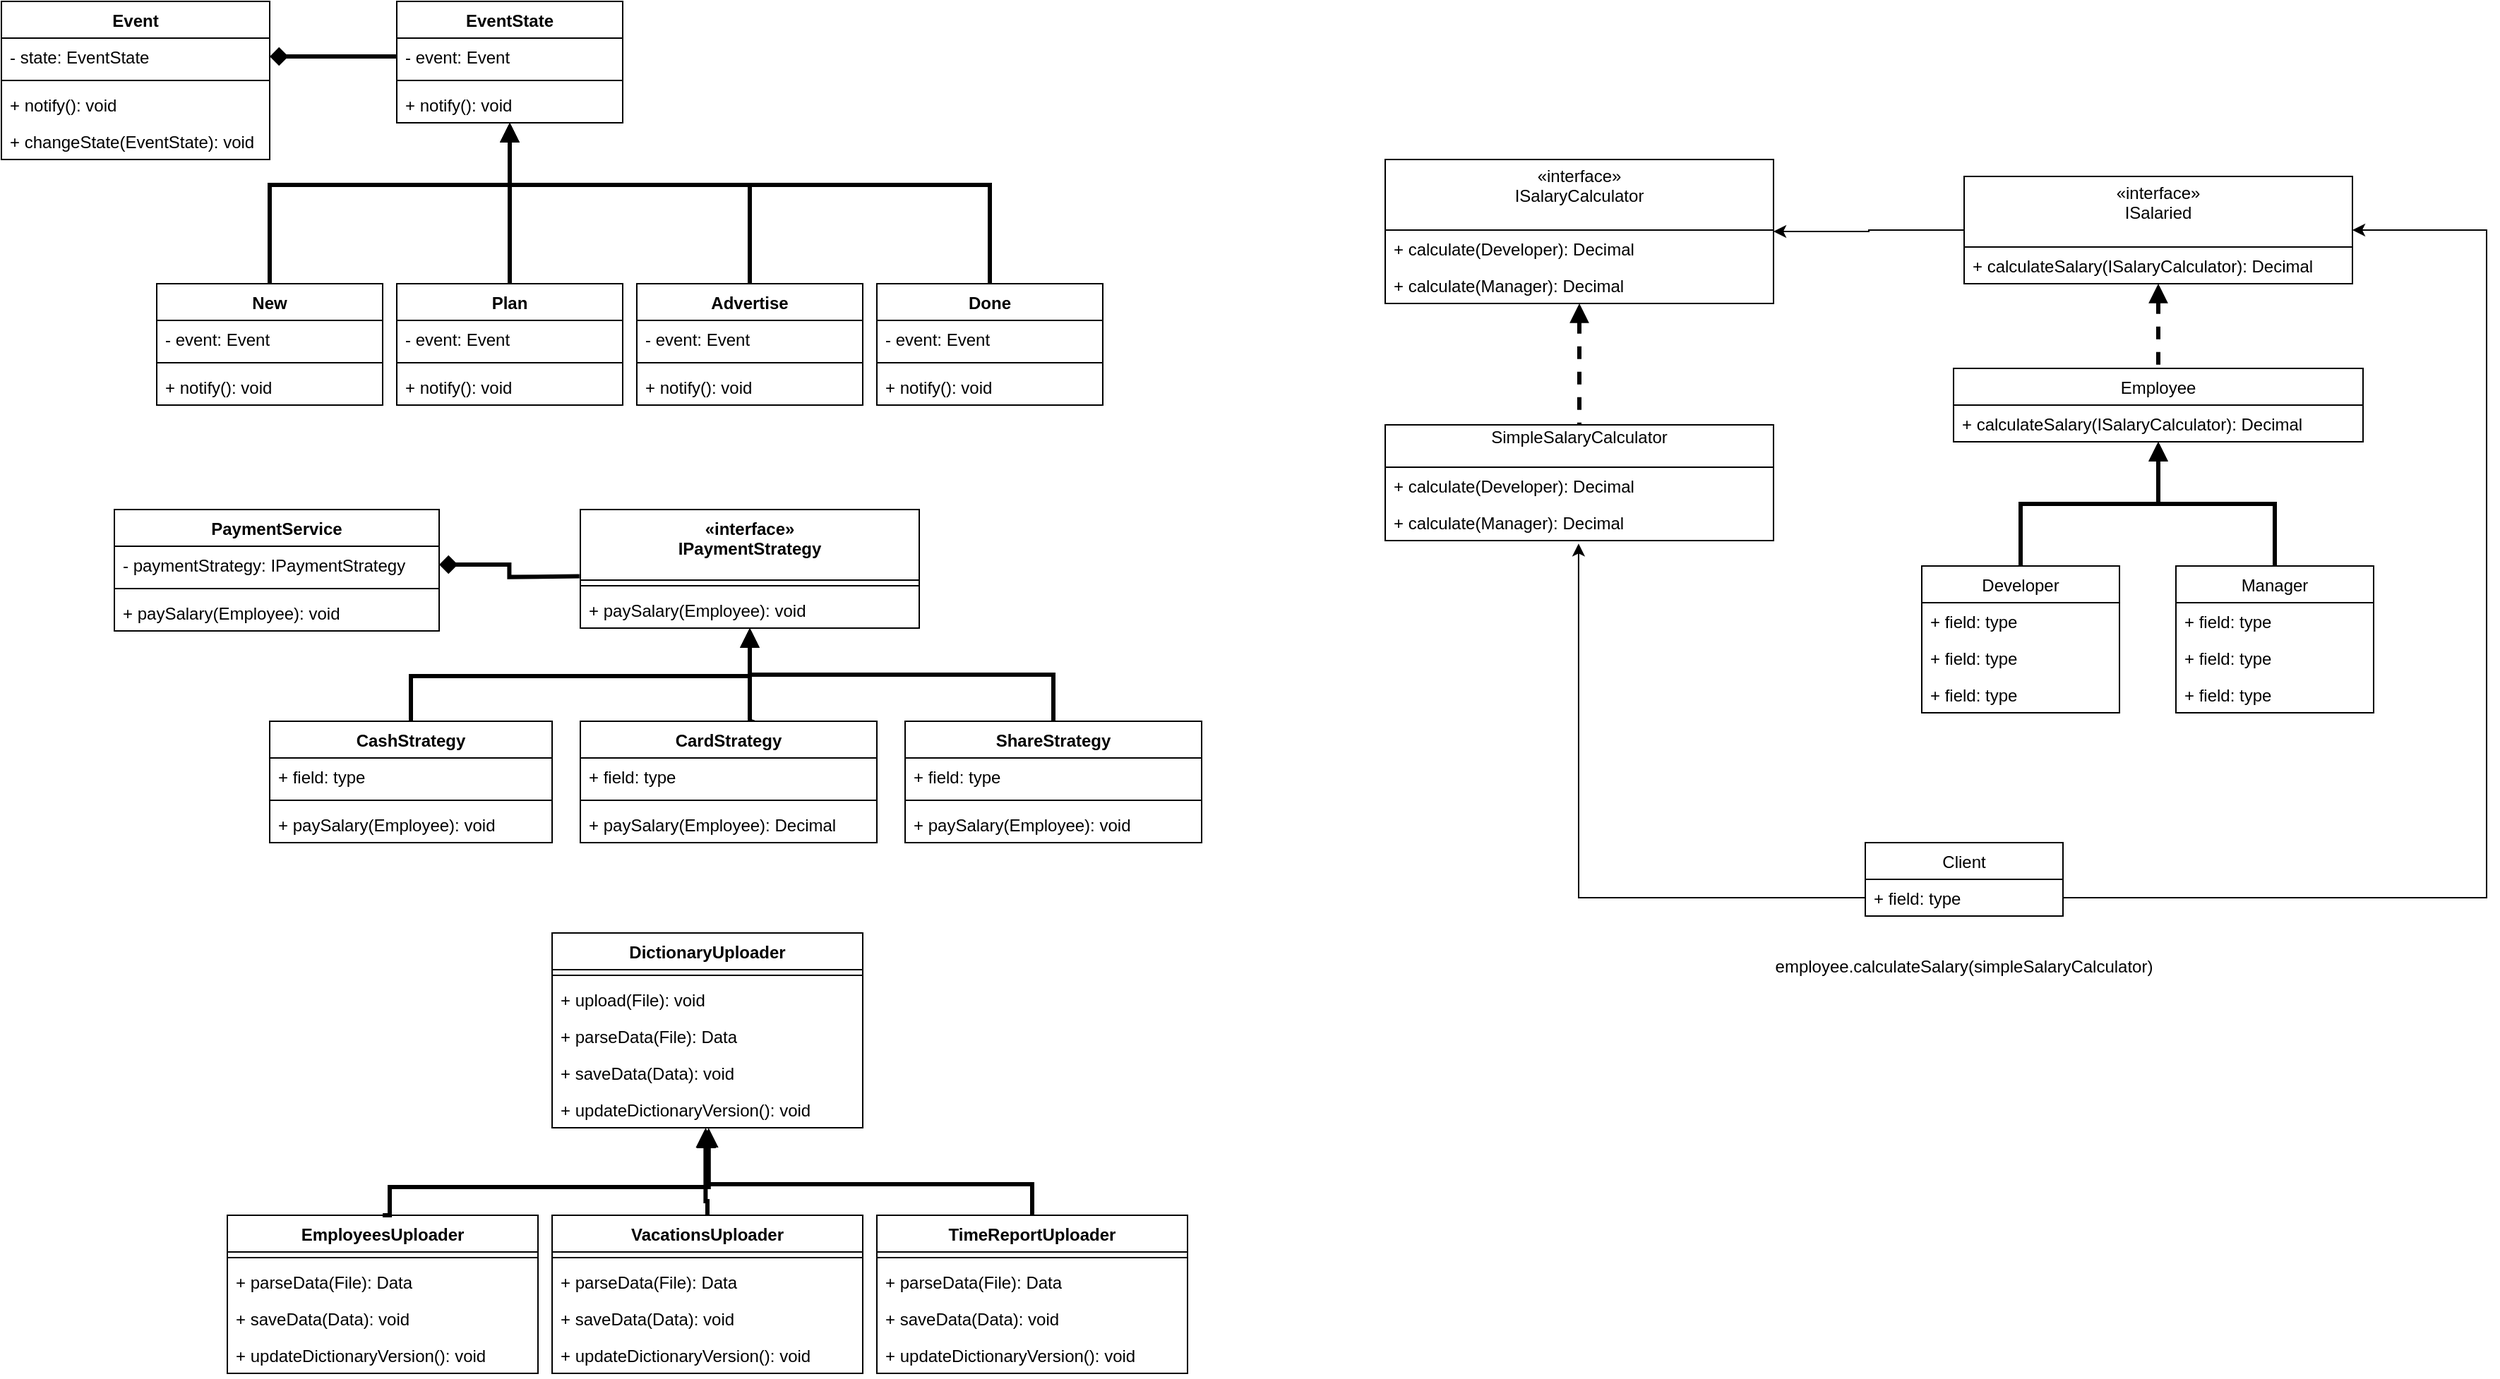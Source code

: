 <mxfile version="13.10.7" type="github">
  <diagram id="m0dFYzdlOzi29XSTR2Wx" name="Page-1">
    <mxGraphModel dx="813" dy="459" grid="1" gridSize="10" guides="1" tooltips="1" connect="1" arrows="1" fold="1" page="1" pageScale="1" pageWidth="850" pageHeight="1100" math="0" shadow="0">
      <root>
        <mxCell id="0" />
        <mxCell id="1" parent="0" />
        <object label="Event" qwd="wdq" id="KbDF5_rdDPeXLPKU2OWF-1">
          <mxCell style="swimlane;fontStyle=1;align=center;verticalAlign=top;childLayout=stackLayout;horizontal=1;startSize=26;horizontalStack=0;resizeParent=1;resizeParentMax=0;resizeLast=0;collapsible=1;marginBottom=0;" vertex="1" parent="1">
            <mxGeometry x="40" y="30" width="190" height="112" as="geometry" />
          </mxCell>
        </object>
        <mxCell id="KbDF5_rdDPeXLPKU2OWF-2" value="- state: EventState" style="text;strokeColor=none;fillColor=none;align=left;verticalAlign=top;spacingLeft=4;spacingRight=4;overflow=hidden;rotatable=0;points=[[0,0.5],[1,0.5]];portConstraint=eastwest;" vertex="1" parent="KbDF5_rdDPeXLPKU2OWF-1">
          <mxGeometry y="26" width="190" height="26" as="geometry" />
        </mxCell>
        <mxCell id="KbDF5_rdDPeXLPKU2OWF-3" value="" style="line;strokeWidth=1;fillColor=none;align=left;verticalAlign=middle;spacingTop=-1;spacingLeft=3;spacingRight=3;rotatable=0;labelPosition=right;points=[];portConstraint=eastwest;" vertex="1" parent="KbDF5_rdDPeXLPKU2OWF-1">
          <mxGeometry y="52" width="190" height="8" as="geometry" />
        </mxCell>
        <mxCell id="KbDF5_rdDPeXLPKU2OWF-4" value="+ notify(): void" style="text;strokeColor=none;fillColor=none;align=left;verticalAlign=top;spacingLeft=4;spacingRight=4;overflow=hidden;rotatable=0;points=[[0,0.5],[1,0.5]];portConstraint=eastwest;" vertex="1" parent="KbDF5_rdDPeXLPKU2OWF-1">
          <mxGeometry y="60" width="190" height="26" as="geometry" />
        </mxCell>
        <mxCell id="KbDF5_rdDPeXLPKU2OWF-14" value="+ changeState(EventState): void" style="text;strokeColor=none;fillColor=none;align=left;verticalAlign=top;spacingLeft=4;spacingRight=4;overflow=hidden;rotatable=0;points=[[0,0.5],[1,0.5]];portConstraint=eastwest;" vertex="1" parent="KbDF5_rdDPeXLPKU2OWF-1">
          <mxGeometry y="86" width="190" height="26" as="geometry" />
        </mxCell>
        <mxCell id="KbDF5_rdDPeXLPKU2OWF-28" style="edgeStyle=orthogonalEdgeStyle;rounded=0;orthogonalLoop=1;jettySize=auto;html=1;entryX=0.5;entryY=0;entryDx=0;entryDy=0;startArrow=block;startFill=1;endArrow=none;endFill=0;strokeWidth=3;" edge="1" parent="1" source="KbDF5_rdDPeXLPKU2OWF-5" target="KbDF5_rdDPeXLPKU2OWF-16">
          <mxGeometry relative="1" as="geometry">
            <Array as="points">
              <mxPoint x="400" y="160" />
              <mxPoint x="230" y="160" />
            </Array>
          </mxGeometry>
        </mxCell>
        <mxCell id="KbDF5_rdDPeXLPKU2OWF-29" style="edgeStyle=orthogonalEdgeStyle;rounded=0;orthogonalLoop=1;jettySize=auto;html=1;entryX=0.5;entryY=0;entryDx=0;entryDy=0;startArrow=block;startFill=1;endArrow=none;endFill=0;strokeWidth=3;" edge="1" parent="1" source="KbDF5_rdDPeXLPKU2OWF-5" target="KbDF5_rdDPeXLPKU2OWF-20">
          <mxGeometry relative="1" as="geometry">
            <Array as="points">
              <mxPoint x="400" y="180" />
              <mxPoint x="400" y="180" />
            </Array>
          </mxGeometry>
        </mxCell>
        <mxCell id="KbDF5_rdDPeXLPKU2OWF-30" style="edgeStyle=orthogonalEdgeStyle;rounded=0;orthogonalLoop=1;jettySize=auto;html=1;entryX=0.5;entryY=0;entryDx=0;entryDy=0;startArrow=block;startFill=1;endArrow=none;endFill=0;strokeWidth=3;" edge="1" parent="1" source="KbDF5_rdDPeXLPKU2OWF-5" target="KbDF5_rdDPeXLPKU2OWF-24">
          <mxGeometry relative="1" as="geometry">
            <Array as="points">
              <mxPoint x="400" y="160" />
              <mxPoint x="570" y="160" />
            </Array>
          </mxGeometry>
        </mxCell>
        <mxCell id="KbDF5_rdDPeXLPKU2OWF-35" style="edgeStyle=orthogonalEdgeStyle;rounded=0;orthogonalLoop=1;jettySize=auto;html=1;entryX=0.5;entryY=0;entryDx=0;entryDy=0;startArrow=block;startFill=1;endArrow=none;endFill=0;strokeWidth=3;" edge="1" parent="1" source="KbDF5_rdDPeXLPKU2OWF-5" target="KbDF5_rdDPeXLPKU2OWF-31">
          <mxGeometry relative="1" as="geometry">
            <Array as="points">
              <mxPoint x="400" y="160" />
              <mxPoint x="740" y="160" />
            </Array>
          </mxGeometry>
        </mxCell>
        <mxCell id="KbDF5_rdDPeXLPKU2OWF-5" value="EventState" style="swimlane;fontStyle=1;align=center;verticalAlign=top;childLayout=stackLayout;horizontal=1;startSize=26;horizontalStack=0;resizeParent=1;resizeParentMax=0;resizeLast=0;collapsible=1;marginBottom=0;" vertex="1" parent="1">
          <mxGeometry x="320" y="30" width="160" height="86" as="geometry" />
        </mxCell>
        <mxCell id="KbDF5_rdDPeXLPKU2OWF-6" value="- event: Event" style="text;strokeColor=none;fillColor=none;align=left;verticalAlign=top;spacingLeft=4;spacingRight=4;overflow=hidden;rotatable=0;points=[[0,0.5],[1,0.5]];portConstraint=eastwest;" vertex="1" parent="KbDF5_rdDPeXLPKU2OWF-5">
          <mxGeometry y="26" width="160" height="26" as="geometry" />
        </mxCell>
        <mxCell id="KbDF5_rdDPeXLPKU2OWF-7" value="" style="line;strokeWidth=1;fillColor=none;align=left;verticalAlign=middle;spacingTop=-1;spacingLeft=3;spacingRight=3;rotatable=0;labelPosition=right;points=[];portConstraint=eastwest;" vertex="1" parent="KbDF5_rdDPeXLPKU2OWF-5">
          <mxGeometry y="52" width="160" height="8" as="geometry" />
        </mxCell>
        <mxCell id="KbDF5_rdDPeXLPKU2OWF-8" value="+ notify(): void" style="text;strokeColor=none;fillColor=none;align=left;verticalAlign=top;spacingLeft=4;spacingRight=4;overflow=hidden;rotatable=0;points=[[0,0.5],[1,0.5]];portConstraint=eastwest;" vertex="1" parent="KbDF5_rdDPeXLPKU2OWF-5">
          <mxGeometry y="60" width="160" height="26" as="geometry" />
        </mxCell>
        <mxCell id="KbDF5_rdDPeXLPKU2OWF-15" style="edgeStyle=orthogonalEdgeStyle;rounded=0;orthogonalLoop=1;jettySize=auto;html=1;startArrow=diamond;startFill=1;endArrow=none;endFill=0;strokeWidth=3;" edge="1" parent="1" source="KbDF5_rdDPeXLPKU2OWF-2" target="KbDF5_rdDPeXLPKU2OWF-6">
          <mxGeometry relative="1" as="geometry" />
        </mxCell>
        <mxCell id="KbDF5_rdDPeXLPKU2OWF-16" value="New" style="swimlane;fontStyle=1;align=center;verticalAlign=top;childLayout=stackLayout;horizontal=1;startSize=26;horizontalStack=0;resizeParent=1;resizeParentMax=0;resizeLast=0;collapsible=1;marginBottom=0;" vertex="1" parent="1">
          <mxGeometry x="150" y="230" width="160" height="86" as="geometry" />
        </mxCell>
        <mxCell id="KbDF5_rdDPeXLPKU2OWF-17" value="- event: Event" style="text;strokeColor=none;fillColor=none;align=left;verticalAlign=top;spacingLeft=4;spacingRight=4;overflow=hidden;rotatable=0;points=[[0,0.5],[1,0.5]];portConstraint=eastwest;" vertex="1" parent="KbDF5_rdDPeXLPKU2OWF-16">
          <mxGeometry y="26" width="160" height="26" as="geometry" />
        </mxCell>
        <mxCell id="KbDF5_rdDPeXLPKU2OWF-18" value="" style="line;strokeWidth=1;fillColor=none;align=left;verticalAlign=middle;spacingTop=-1;spacingLeft=3;spacingRight=3;rotatable=0;labelPosition=right;points=[];portConstraint=eastwest;" vertex="1" parent="KbDF5_rdDPeXLPKU2OWF-16">
          <mxGeometry y="52" width="160" height="8" as="geometry" />
        </mxCell>
        <mxCell id="KbDF5_rdDPeXLPKU2OWF-19" value="+ notify(): void" style="text;strokeColor=none;fillColor=none;align=left;verticalAlign=top;spacingLeft=4;spacingRight=4;overflow=hidden;rotatable=0;points=[[0,0.5],[1,0.5]];portConstraint=eastwest;" vertex="1" parent="KbDF5_rdDPeXLPKU2OWF-16">
          <mxGeometry y="60" width="160" height="26" as="geometry" />
        </mxCell>
        <mxCell id="KbDF5_rdDPeXLPKU2OWF-20" value="Plan" style="swimlane;fontStyle=1;align=center;verticalAlign=top;childLayout=stackLayout;horizontal=1;startSize=26;horizontalStack=0;resizeParent=1;resizeParentMax=0;resizeLast=0;collapsible=1;marginBottom=0;" vertex="1" parent="1">
          <mxGeometry x="320" y="230" width="160" height="86" as="geometry" />
        </mxCell>
        <mxCell id="KbDF5_rdDPeXLPKU2OWF-21" value="- event: Event" style="text;strokeColor=none;fillColor=none;align=left;verticalAlign=top;spacingLeft=4;spacingRight=4;overflow=hidden;rotatable=0;points=[[0,0.5],[1,0.5]];portConstraint=eastwest;" vertex="1" parent="KbDF5_rdDPeXLPKU2OWF-20">
          <mxGeometry y="26" width="160" height="26" as="geometry" />
        </mxCell>
        <mxCell id="KbDF5_rdDPeXLPKU2OWF-22" value="" style="line;strokeWidth=1;fillColor=none;align=left;verticalAlign=middle;spacingTop=-1;spacingLeft=3;spacingRight=3;rotatable=0;labelPosition=right;points=[];portConstraint=eastwest;" vertex="1" parent="KbDF5_rdDPeXLPKU2OWF-20">
          <mxGeometry y="52" width="160" height="8" as="geometry" />
        </mxCell>
        <mxCell id="KbDF5_rdDPeXLPKU2OWF-23" value="+ notify(): void" style="text;strokeColor=none;fillColor=none;align=left;verticalAlign=top;spacingLeft=4;spacingRight=4;overflow=hidden;rotatable=0;points=[[0,0.5],[1,0.5]];portConstraint=eastwest;" vertex="1" parent="KbDF5_rdDPeXLPKU2OWF-20">
          <mxGeometry y="60" width="160" height="26" as="geometry" />
        </mxCell>
        <mxCell id="KbDF5_rdDPeXLPKU2OWF-24" value="Advertise" style="swimlane;fontStyle=1;align=center;verticalAlign=top;childLayout=stackLayout;horizontal=1;startSize=26;horizontalStack=0;resizeParent=1;resizeParentMax=0;resizeLast=0;collapsible=1;marginBottom=0;" vertex="1" parent="1">
          <mxGeometry x="490" y="230" width="160" height="86" as="geometry" />
        </mxCell>
        <mxCell id="KbDF5_rdDPeXLPKU2OWF-25" value="- event: Event" style="text;strokeColor=none;fillColor=none;align=left;verticalAlign=top;spacingLeft=4;spacingRight=4;overflow=hidden;rotatable=0;points=[[0,0.5],[1,0.5]];portConstraint=eastwest;" vertex="1" parent="KbDF5_rdDPeXLPKU2OWF-24">
          <mxGeometry y="26" width="160" height="26" as="geometry" />
        </mxCell>
        <mxCell id="KbDF5_rdDPeXLPKU2OWF-26" value="" style="line;strokeWidth=1;fillColor=none;align=left;verticalAlign=middle;spacingTop=-1;spacingLeft=3;spacingRight=3;rotatable=0;labelPosition=right;points=[];portConstraint=eastwest;" vertex="1" parent="KbDF5_rdDPeXLPKU2OWF-24">
          <mxGeometry y="52" width="160" height="8" as="geometry" />
        </mxCell>
        <mxCell id="KbDF5_rdDPeXLPKU2OWF-27" value="+ notify(): void" style="text;strokeColor=none;fillColor=none;align=left;verticalAlign=top;spacingLeft=4;spacingRight=4;overflow=hidden;rotatable=0;points=[[0,0.5],[1,0.5]];portConstraint=eastwest;" vertex="1" parent="KbDF5_rdDPeXLPKU2OWF-24">
          <mxGeometry y="60" width="160" height="26" as="geometry" />
        </mxCell>
        <mxCell id="KbDF5_rdDPeXLPKU2OWF-31" value="Done" style="swimlane;fontStyle=1;align=center;verticalAlign=top;childLayout=stackLayout;horizontal=1;startSize=26;horizontalStack=0;resizeParent=1;resizeParentMax=0;resizeLast=0;collapsible=1;marginBottom=0;" vertex="1" parent="1">
          <mxGeometry x="660" y="230" width="160" height="86" as="geometry" />
        </mxCell>
        <mxCell id="KbDF5_rdDPeXLPKU2OWF-32" value="- event: Event" style="text;strokeColor=none;fillColor=none;align=left;verticalAlign=top;spacingLeft=4;spacingRight=4;overflow=hidden;rotatable=0;points=[[0,0.5],[1,0.5]];portConstraint=eastwest;" vertex="1" parent="KbDF5_rdDPeXLPKU2OWF-31">
          <mxGeometry y="26" width="160" height="26" as="geometry" />
        </mxCell>
        <mxCell id="KbDF5_rdDPeXLPKU2OWF-33" value="" style="line;strokeWidth=1;fillColor=none;align=left;verticalAlign=middle;spacingTop=-1;spacingLeft=3;spacingRight=3;rotatable=0;labelPosition=right;points=[];portConstraint=eastwest;" vertex="1" parent="KbDF5_rdDPeXLPKU2OWF-31">
          <mxGeometry y="52" width="160" height="8" as="geometry" />
        </mxCell>
        <mxCell id="KbDF5_rdDPeXLPKU2OWF-34" value="+ notify(): void" style="text;strokeColor=none;fillColor=none;align=left;verticalAlign=top;spacingLeft=4;spacingRight=4;overflow=hidden;rotatable=0;points=[[0,0.5],[1,0.5]];portConstraint=eastwest;" vertex="1" parent="KbDF5_rdDPeXLPKU2OWF-31">
          <mxGeometry y="60" width="160" height="26" as="geometry" />
        </mxCell>
        <mxCell id="KbDF5_rdDPeXLPKU2OWF-40" value="PaymentService" style="swimlane;fontStyle=1;align=center;verticalAlign=top;childLayout=stackLayout;horizontal=1;startSize=26;horizontalStack=0;resizeParent=1;resizeParentMax=0;resizeLast=0;collapsible=1;marginBottom=0;" vertex="1" parent="1">
          <mxGeometry x="120" y="390" width="230" height="86" as="geometry" />
        </mxCell>
        <mxCell id="KbDF5_rdDPeXLPKU2OWF-41" value="- paymentStrategy: IPaymentStrategy" style="text;strokeColor=none;fillColor=none;align=left;verticalAlign=top;spacingLeft=4;spacingRight=4;overflow=hidden;rotatable=0;points=[[0,0.5],[1,0.5]];portConstraint=eastwest;" vertex="1" parent="KbDF5_rdDPeXLPKU2OWF-40">
          <mxGeometry y="26" width="230" height="26" as="geometry" />
        </mxCell>
        <mxCell id="KbDF5_rdDPeXLPKU2OWF-42" value="" style="line;strokeWidth=1;fillColor=none;align=left;verticalAlign=middle;spacingTop=-1;spacingLeft=3;spacingRight=3;rotatable=0;labelPosition=right;points=[];portConstraint=eastwest;" vertex="1" parent="KbDF5_rdDPeXLPKU2OWF-40">
          <mxGeometry y="52" width="230" height="8" as="geometry" />
        </mxCell>
        <mxCell id="KbDF5_rdDPeXLPKU2OWF-43" value="+ paySalary(Employee): void" style="text;strokeColor=none;fillColor=none;align=left;verticalAlign=top;spacingLeft=4;spacingRight=4;overflow=hidden;rotatable=0;points=[[0,0.5],[1,0.5]];portConstraint=eastwest;" vertex="1" parent="KbDF5_rdDPeXLPKU2OWF-40">
          <mxGeometry y="60" width="230" height="26" as="geometry" />
        </mxCell>
        <mxCell id="KbDF5_rdDPeXLPKU2OWF-47" style="edgeStyle=orthogonalEdgeStyle;rounded=0;orthogonalLoop=1;jettySize=auto;html=1;entryX=-0.004;entryY=0.357;entryDx=0;entryDy=0;startArrow=diamond;startFill=1;endArrow=none;endFill=0;strokeWidth=3;entryPerimeter=0;" edge="1" parent="1" source="KbDF5_rdDPeXLPKU2OWF-41">
          <mxGeometry relative="1" as="geometry">
            <mxPoint x="449.36" y="437.282" as="targetPoint" />
          </mxGeometry>
        </mxCell>
        <mxCell id="KbDF5_rdDPeXLPKU2OWF-65" style="edgeStyle=orthogonalEdgeStyle;rounded=0;orthogonalLoop=1;jettySize=auto;html=1;entryX=0.5;entryY=0;entryDx=0;entryDy=0;startArrow=block;startFill=1;endArrow=none;endFill=0;strokeWidth=3;" edge="1" parent="1" source="KbDF5_rdDPeXLPKU2OWF-52" target="KbDF5_rdDPeXLPKU2OWF-57">
          <mxGeometry relative="1" as="geometry">
            <Array as="points">
              <mxPoint x="570" y="508" />
              <mxPoint x="330" y="508" />
            </Array>
          </mxGeometry>
        </mxCell>
        <mxCell id="KbDF5_rdDPeXLPKU2OWF-66" style="edgeStyle=orthogonalEdgeStyle;rounded=0;orthogonalLoop=1;jettySize=auto;html=1;entryX=0.58;entryY=-0.012;entryDx=0;entryDy=0;startArrow=block;startFill=1;endArrow=none;endFill=0;strokeWidth=3;entryPerimeter=0;" edge="1" parent="1" source="KbDF5_rdDPeXLPKU2OWF-52" target="KbDF5_rdDPeXLPKU2OWF-61">
          <mxGeometry relative="1" as="geometry">
            <Array as="points">
              <mxPoint x="570" y="540" />
              <mxPoint x="572" y="540" />
            </Array>
          </mxGeometry>
        </mxCell>
        <mxCell id="KbDF5_rdDPeXLPKU2OWF-71" style="edgeStyle=orthogonalEdgeStyle;rounded=0;orthogonalLoop=1;jettySize=auto;html=1;startArrow=block;startFill=1;endArrow=none;endFill=0;strokeWidth=3;" edge="1" parent="1" source="KbDF5_rdDPeXLPKU2OWF-52" target="KbDF5_rdDPeXLPKU2OWF-67">
          <mxGeometry relative="1" as="geometry" />
        </mxCell>
        <mxCell id="KbDF5_rdDPeXLPKU2OWF-52" value="«interface»&#xa;IPaymentStrategy" style="swimlane;fontStyle=1;align=center;verticalAlign=top;childLayout=stackLayout;horizontal=1;startSize=50;horizontalStack=0;resizeParent=1;resizeParentMax=0;resizeLast=0;collapsible=1;marginBottom=0;" vertex="1" parent="1">
          <mxGeometry x="450" y="390" width="240" height="84" as="geometry" />
        </mxCell>
        <mxCell id="KbDF5_rdDPeXLPKU2OWF-54" value="" style="line;strokeWidth=1;fillColor=none;align=left;verticalAlign=middle;spacingTop=-1;spacingLeft=3;spacingRight=3;rotatable=0;labelPosition=right;points=[];portConstraint=eastwest;" vertex="1" parent="KbDF5_rdDPeXLPKU2OWF-52">
          <mxGeometry y="50" width="240" height="8" as="geometry" />
        </mxCell>
        <mxCell id="KbDF5_rdDPeXLPKU2OWF-55" value="+ paySalary(Employee): void" style="text;strokeColor=none;fillColor=none;align=left;verticalAlign=top;spacingLeft=4;spacingRight=4;overflow=hidden;rotatable=0;points=[[0,0.5],[1,0.5]];portConstraint=eastwest;" vertex="1" parent="KbDF5_rdDPeXLPKU2OWF-52">
          <mxGeometry y="58" width="240" height="26" as="geometry" />
        </mxCell>
        <mxCell id="KbDF5_rdDPeXLPKU2OWF-57" value="CashStrategy" style="swimlane;fontStyle=1;align=center;verticalAlign=top;childLayout=stackLayout;horizontal=1;startSize=26;horizontalStack=0;resizeParent=1;resizeParentMax=0;resizeLast=0;collapsible=1;marginBottom=0;" vertex="1" parent="1">
          <mxGeometry x="230" y="540" width="200" height="86" as="geometry" />
        </mxCell>
        <mxCell id="KbDF5_rdDPeXLPKU2OWF-58" value="+ field: type" style="text;strokeColor=none;fillColor=none;align=left;verticalAlign=top;spacingLeft=4;spacingRight=4;overflow=hidden;rotatable=0;points=[[0,0.5],[1,0.5]];portConstraint=eastwest;" vertex="1" parent="KbDF5_rdDPeXLPKU2OWF-57">
          <mxGeometry y="26" width="200" height="26" as="geometry" />
        </mxCell>
        <mxCell id="KbDF5_rdDPeXLPKU2OWF-59" value="" style="line;strokeWidth=1;fillColor=none;align=left;verticalAlign=middle;spacingTop=-1;spacingLeft=3;spacingRight=3;rotatable=0;labelPosition=right;points=[];portConstraint=eastwest;" vertex="1" parent="KbDF5_rdDPeXLPKU2OWF-57">
          <mxGeometry y="52" width="200" height="8" as="geometry" />
        </mxCell>
        <mxCell id="KbDF5_rdDPeXLPKU2OWF-60" value="+ paySalary(Employee): void" style="text;strokeColor=none;fillColor=none;align=left;verticalAlign=top;spacingLeft=4;spacingRight=4;overflow=hidden;rotatable=0;points=[[0,0.5],[1,0.5]];portConstraint=eastwest;" vertex="1" parent="KbDF5_rdDPeXLPKU2OWF-57">
          <mxGeometry y="60" width="200" height="26" as="geometry" />
        </mxCell>
        <mxCell id="KbDF5_rdDPeXLPKU2OWF-61" value="CardStrategy" style="swimlane;fontStyle=1;align=center;verticalAlign=top;childLayout=stackLayout;horizontal=1;startSize=26;horizontalStack=0;resizeParent=1;resizeParentMax=0;resizeLast=0;collapsible=1;marginBottom=0;" vertex="1" parent="1">
          <mxGeometry x="450" y="540" width="210" height="86" as="geometry" />
        </mxCell>
        <mxCell id="KbDF5_rdDPeXLPKU2OWF-62" value="+ field: type" style="text;strokeColor=none;fillColor=none;align=left;verticalAlign=top;spacingLeft=4;spacingRight=4;overflow=hidden;rotatable=0;points=[[0,0.5],[1,0.5]];portConstraint=eastwest;" vertex="1" parent="KbDF5_rdDPeXLPKU2OWF-61">
          <mxGeometry y="26" width="210" height="26" as="geometry" />
        </mxCell>
        <mxCell id="KbDF5_rdDPeXLPKU2OWF-63" value="" style="line;strokeWidth=1;fillColor=none;align=left;verticalAlign=middle;spacingTop=-1;spacingLeft=3;spacingRight=3;rotatable=0;labelPosition=right;points=[];portConstraint=eastwest;" vertex="1" parent="KbDF5_rdDPeXLPKU2OWF-61">
          <mxGeometry y="52" width="210" height="8" as="geometry" />
        </mxCell>
        <mxCell id="KbDF5_rdDPeXLPKU2OWF-64" value="+ paySalary(Employee): Decimal" style="text;strokeColor=none;fillColor=none;align=left;verticalAlign=top;spacingLeft=4;spacingRight=4;overflow=hidden;rotatable=0;points=[[0,0.5],[1,0.5]];portConstraint=eastwest;" vertex="1" parent="KbDF5_rdDPeXLPKU2OWF-61">
          <mxGeometry y="60" width="210" height="26" as="geometry" />
        </mxCell>
        <mxCell id="KbDF5_rdDPeXLPKU2OWF-67" value="ShareStrategy" style="swimlane;fontStyle=1;align=center;verticalAlign=top;childLayout=stackLayout;horizontal=1;startSize=26;horizontalStack=0;resizeParent=1;resizeParentMax=0;resizeLast=0;collapsible=1;marginBottom=0;" vertex="1" parent="1">
          <mxGeometry x="680" y="540" width="210" height="86" as="geometry" />
        </mxCell>
        <mxCell id="KbDF5_rdDPeXLPKU2OWF-68" value="+ field: type" style="text;strokeColor=none;fillColor=none;align=left;verticalAlign=top;spacingLeft=4;spacingRight=4;overflow=hidden;rotatable=0;points=[[0,0.5],[1,0.5]];portConstraint=eastwest;" vertex="1" parent="KbDF5_rdDPeXLPKU2OWF-67">
          <mxGeometry y="26" width="210" height="26" as="geometry" />
        </mxCell>
        <mxCell id="KbDF5_rdDPeXLPKU2OWF-69" value="" style="line;strokeWidth=1;fillColor=none;align=left;verticalAlign=middle;spacingTop=-1;spacingLeft=3;spacingRight=3;rotatable=0;labelPosition=right;points=[];portConstraint=eastwest;" vertex="1" parent="KbDF5_rdDPeXLPKU2OWF-67">
          <mxGeometry y="52" width="210" height="8" as="geometry" />
        </mxCell>
        <mxCell id="KbDF5_rdDPeXLPKU2OWF-70" value="+ paySalary(Employee): void" style="text;strokeColor=none;fillColor=none;align=left;verticalAlign=top;spacingLeft=4;spacingRight=4;overflow=hidden;rotatable=0;points=[[0,0.5],[1,0.5]];portConstraint=eastwest;" vertex="1" parent="KbDF5_rdDPeXLPKU2OWF-67">
          <mxGeometry y="60" width="210" height="26" as="geometry" />
        </mxCell>
        <mxCell id="KbDF5_rdDPeXLPKU2OWF-72" value="DictionaryUploader" style="swimlane;fontStyle=1;align=center;verticalAlign=top;childLayout=stackLayout;horizontal=1;startSize=26;horizontalStack=0;resizeParent=1;resizeParentMax=0;resizeLast=0;collapsible=1;marginBottom=0;" vertex="1" parent="1">
          <mxGeometry x="430" y="690" width="220" height="138" as="geometry" />
        </mxCell>
        <mxCell id="KbDF5_rdDPeXLPKU2OWF-74" value="" style="line;strokeWidth=1;fillColor=none;align=left;verticalAlign=middle;spacingTop=-1;spacingLeft=3;spacingRight=3;rotatable=0;labelPosition=right;points=[];portConstraint=eastwest;" vertex="1" parent="KbDF5_rdDPeXLPKU2OWF-72">
          <mxGeometry y="26" width="220" height="8" as="geometry" />
        </mxCell>
        <mxCell id="KbDF5_rdDPeXLPKU2OWF-108" value="+ upload(File): void" style="text;strokeColor=none;fillColor=none;align=left;verticalAlign=top;spacingLeft=4;spacingRight=4;overflow=hidden;rotatable=0;points=[[0,0.5],[1,0.5]];portConstraint=eastwest;" vertex="1" parent="KbDF5_rdDPeXLPKU2OWF-72">
          <mxGeometry y="34" width="220" height="26" as="geometry" />
        </mxCell>
        <mxCell id="KbDF5_rdDPeXLPKU2OWF-75" value="+ parseData(File): Data" style="text;strokeColor=none;fillColor=none;align=left;verticalAlign=top;spacingLeft=4;spacingRight=4;overflow=hidden;rotatable=0;points=[[0,0.5],[1,0.5]];portConstraint=eastwest;" vertex="1" parent="KbDF5_rdDPeXLPKU2OWF-72">
          <mxGeometry y="60" width="220" height="26" as="geometry" />
        </mxCell>
        <mxCell id="KbDF5_rdDPeXLPKU2OWF-76" value="+ saveData(Data): void" style="text;strokeColor=none;fillColor=none;align=left;verticalAlign=top;spacingLeft=4;spacingRight=4;overflow=hidden;rotatable=0;points=[[0,0.5],[1,0.5]];portConstraint=eastwest;" vertex="1" parent="KbDF5_rdDPeXLPKU2OWF-72">
          <mxGeometry y="86" width="220" height="26" as="geometry" />
        </mxCell>
        <mxCell id="KbDF5_rdDPeXLPKU2OWF-77" value="+ updateDictionaryVersion(): void" style="text;strokeColor=none;fillColor=none;align=left;verticalAlign=top;spacingLeft=4;spacingRight=4;overflow=hidden;rotatable=0;points=[[0,0.5],[1,0.5]];portConstraint=eastwest;" vertex="1" parent="KbDF5_rdDPeXLPKU2OWF-72">
          <mxGeometry y="112" width="220" height="26" as="geometry" />
        </mxCell>
        <mxCell id="KbDF5_rdDPeXLPKU2OWF-89" value="EmployeesUploader" style="swimlane;fontStyle=1;align=center;verticalAlign=top;childLayout=stackLayout;horizontal=1;startSize=26;horizontalStack=0;resizeParent=1;resizeParentMax=0;resizeLast=0;collapsible=1;marginBottom=0;" vertex="1" parent="1">
          <mxGeometry x="200" y="890" width="220" height="112" as="geometry" />
        </mxCell>
        <mxCell id="KbDF5_rdDPeXLPKU2OWF-90" value="" style="line;strokeWidth=1;fillColor=none;align=left;verticalAlign=middle;spacingTop=-1;spacingLeft=3;spacingRight=3;rotatable=0;labelPosition=right;points=[];portConstraint=eastwest;" vertex="1" parent="KbDF5_rdDPeXLPKU2OWF-89">
          <mxGeometry y="26" width="220" height="8" as="geometry" />
        </mxCell>
        <mxCell id="KbDF5_rdDPeXLPKU2OWF-91" value="+ parseData(File): Data" style="text;strokeColor=none;fillColor=none;align=left;verticalAlign=top;spacingLeft=4;spacingRight=4;overflow=hidden;rotatable=0;points=[[0,0.5],[1,0.5]];portConstraint=eastwest;" vertex="1" parent="KbDF5_rdDPeXLPKU2OWF-89">
          <mxGeometry y="34" width="220" height="26" as="geometry" />
        </mxCell>
        <mxCell id="KbDF5_rdDPeXLPKU2OWF-92" value="+ saveData(Data): void" style="text;strokeColor=none;fillColor=none;align=left;verticalAlign=top;spacingLeft=4;spacingRight=4;overflow=hidden;rotatable=0;points=[[0,0.5],[1,0.5]];portConstraint=eastwest;" vertex="1" parent="KbDF5_rdDPeXLPKU2OWF-89">
          <mxGeometry y="60" width="220" height="26" as="geometry" />
        </mxCell>
        <mxCell id="KbDF5_rdDPeXLPKU2OWF-93" value="+ updateDictionaryVersion(): void" style="text;strokeColor=none;fillColor=none;align=left;verticalAlign=top;spacingLeft=4;spacingRight=4;overflow=hidden;rotatable=0;points=[[0,0.5],[1,0.5]];portConstraint=eastwest;" vertex="1" parent="KbDF5_rdDPeXLPKU2OWF-89">
          <mxGeometry y="86" width="220" height="26" as="geometry" />
        </mxCell>
        <mxCell id="KbDF5_rdDPeXLPKU2OWF-94" style="edgeStyle=orthogonalEdgeStyle;rounded=0;orthogonalLoop=1;jettySize=auto;html=1;entryX=0.5;entryY=0;entryDx=0;entryDy=0;startArrow=block;startFill=1;endArrow=none;endFill=0;strokeWidth=3;exitX=0.504;exitY=1.005;exitDx=0;exitDy=0;exitPerimeter=0;" edge="1" parent="1" source="KbDF5_rdDPeXLPKU2OWF-77" target="KbDF5_rdDPeXLPKU2OWF-89">
          <mxGeometry relative="1" as="geometry">
            <mxPoint x="550" y="810" as="sourcePoint" />
            <mxPoint x="310" y="876" as="targetPoint" />
            <Array as="points">
              <mxPoint x="541" y="870" />
              <mxPoint x="315" y="870" />
            </Array>
          </mxGeometry>
        </mxCell>
        <mxCell id="KbDF5_rdDPeXLPKU2OWF-95" value="VacationsUploader" style="swimlane;fontStyle=1;align=center;verticalAlign=top;childLayout=stackLayout;horizontal=1;startSize=26;horizontalStack=0;resizeParent=1;resizeParentMax=0;resizeLast=0;collapsible=1;marginBottom=0;" vertex="1" parent="1">
          <mxGeometry x="430" y="890" width="220" height="112" as="geometry" />
        </mxCell>
        <mxCell id="KbDF5_rdDPeXLPKU2OWF-96" value="" style="line;strokeWidth=1;fillColor=none;align=left;verticalAlign=middle;spacingTop=-1;spacingLeft=3;spacingRight=3;rotatable=0;labelPosition=right;points=[];portConstraint=eastwest;" vertex="1" parent="KbDF5_rdDPeXLPKU2OWF-95">
          <mxGeometry y="26" width="220" height="8" as="geometry" />
        </mxCell>
        <mxCell id="KbDF5_rdDPeXLPKU2OWF-97" value="+ parseData(File): Data" style="text;strokeColor=none;fillColor=none;align=left;verticalAlign=top;spacingLeft=4;spacingRight=4;overflow=hidden;rotatable=0;points=[[0,0.5],[1,0.5]];portConstraint=eastwest;" vertex="1" parent="KbDF5_rdDPeXLPKU2OWF-95">
          <mxGeometry y="34" width="220" height="26" as="geometry" />
        </mxCell>
        <mxCell id="KbDF5_rdDPeXLPKU2OWF-98" value="+ saveData(Data): void" style="text;strokeColor=none;fillColor=none;align=left;verticalAlign=top;spacingLeft=4;spacingRight=4;overflow=hidden;rotatable=0;points=[[0,0.5],[1,0.5]];portConstraint=eastwest;" vertex="1" parent="KbDF5_rdDPeXLPKU2OWF-95">
          <mxGeometry y="60" width="220" height="26" as="geometry" />
        </mxCell>
        <mxCell id="KbDF5_rdDPeXLPKU2OWF-99" value="+ updateDictionaryVersion(): void" style="text;strokeColor=none;fillColor=none;align=left;verticalAlign=top;spacingLeft=4;spacingRight=4;overflow=hidden;rotatable=0;points=[[0,0.5],[1,0.5]];portConstraint=eastwest;" vertex="1" parent="KbDF5_rdDPeXLPKU2OWF-95">
          <mxGeometry y="86" width="220" height="26" as="geometry" />
        </mxCell>
        <mxCell id="KbDF5_rdDPeXLPKU2OWF-100" style="edgeStyle=orthogonalEdgeStyle;rounded=0;orthogonalLoop=1;jettySize=auto;html=1;entryX=0.5;entryY=0;entryDx=0;entryDy=0;startArrow=block;startFill=1;endArrow=none;endFill=0;strokeWidth=3;exitX=0.494;exitY=1.005;exitDx=0;exitDy=0;exitPerimeter=0;" edge="1" parent="1" source="KbDF5_rdDPeXLPKU2OWF-77" target="KbDF5_rdDPeXLPKU2OWF-95">
          <mxGeometry relative="1" as="geometry">
            <mxPoint x="550.88" y="852.13" as="sourcePoint" />
            <mxPoint x="325" y="900" as="targetPoint" />
            <Array as="points">
              <mxPoint x="539" y="880" />
              <mxPoint x="540" y="880" />
            </Array>
          </mxGeometry>
        </mxCell>
        <mxCell id="KbDF5_rdDPeXLPKU2OWF-101" value="TimeReportUploader" style="swimlane;fontStyle=1;align=center;verticalAlign=top;childLayout=stackLayout;horizontal=1;startSize=26;horizontalStack=0;resizeParent=1;resizeParentMax=0;resizeLast=0;collapsible=1;marginBottom=0;" vertex="1" parent="1">
          <mxGeometry x="660" y="890" width="220" height="112" as="geometry" />
        </mxCell>
        <mxCell id="KbDF5_rdDPeXLPKU2OWF-102" value="" style="line;strokeWidth=1;fillColor=none;align=left;verticalAlign=middle;spacingTop=-1;spacingLeft=3;spacingRight=3;rotatable=0;labelPosition=right;points=[];portConstraint=eastwest;" vertex="1" parent="KbDF5_rdDPeXLPKU2OWF-101">
          <mxGeometry y="26" width="220" height="8" as="geometry" />
        </mxCell>
        <mxCell id="KbDF5_rdDPeXLPKU2OWF-103" value="+ parseData(File): Data" style="text;strokeColor=none;fillColor=none;align=left;verticalAlign=top;spacingLeft=4;spacingRight=4;overflow=hidden;rotatable=0;points=[[0,0.5],[1,0.5]];portConstraint=eastwest;" vertex="1" parent="KbDF5_rdDPeXLPKU2OWF-101">
          <mxGeometry y="34" width="220" height="26" as="geometry" />
        </mxCell>
        <mxCell id="KbDF5_rdDPeXLPKU2OWF-104" value="+ saveData(Data): void" style="text;strokeColor=none;fillColor=none;align=left;verticalAlign=top;spacingLeft=4;spacingRight=4;overflow=hidden;rotatable=0;points=[[0,0.5],[1,0.5]];portConstraint=eastwest;" vertex="1" parent="KbDF5_rdDPeXLPKU2OWF-101">
          <mxGeometry y="60" width="220" height="26" as="geometry" />
        </mxCell>
        <mxCell id="KbDF5_rdDPeXLPKU2OWF-105" value="+ updateDictionaryVersion(): void" style="text;strokeColor=none;fillColor=none;align=left;verticalAlign=top;spacingLeft=4;spacingRight=4;overflow=hidden;rotatable=0;points=[[0,0.5],[1,0.5]];portConstraint=eastwest;" vertex="1" parent="KbDF5_rdDPeXLPKU2OWF-101">
          <mxGeometry y="86" width="220" height="26" as="geometry" />
        </mxCell>
        <mxCell id="KbDF5_rdDPeXLPKU2OWF-107" style="edgeStyle=orthogonalEdgeStyle;rounded=0;orthogonalLoop=1;jettySize=auto;html=1;entryX=0.5;entryY=0;entryDx=0;entryDy=0;startArrow=block;startFill=1;endArrow=none;endFill=0;strokeWidth=3;exitX=0.496;exitY=1.027;exitDx=0;exitDy=0;exitPerimeter=0;" edge="1" parent="1" source="KbDF5_rdDPeXLPKU2OWF-77" target="KbDF5_rdDPeXLPKU2OWF-101">
          <mxGeometry relative="1" as="geometry">
            <mxPoint x="780" y="830.0" as="sourcePoint" />
            <mxPoint x="781.32" y="877.87" as="targetPoint" />
            <Array as="points">
              <mxPoint x="539" y="868" />
              <mxPoint x="770" y="868" />
            </Array>
          </mxGeometry>
        </mxCell>
        <mxCell id="KbDF5_rdDPeXLPKU2OWF-138" style="edgeStyle=orthogonalEdgeStyle;rounded=0;orthogonalLoop=1;jettySize=auto;html=1;dashed=1;startArrow=block;startFill=1;endArrow=none;endFill=0;strokeWidth=3;" edge="1" parent="1" source="KbDF5_rdDPeXLPKU2OWF-113" target="KbDF5_rdDPeXLPKU2OWF-130">
          <mxGeometry relative="1" as="geometry" />
        </mxCell>
        <mxCell id="KbDF5_rdDPeXLPKU2OWF-151" style="edgeStyle=orthogonalEdgeStyle;rounded=0;orthogonalLoop=1;jettySize=auto;html=1;startArrow=classic;startFill=1;endArrow=none;endFill=0;strokeWidth=1;" edge="1" parent="1" source="KbDF5_rdDPeXLPKU2OWF-113" target="KbDF5_rdDPeXLPKU2OWF-125">
          <mxGeometry relative="1" as="geometry" />
        </mxCell>
        <mxCell id="KbDF5_rdDPeXLPKU2OWF-113" value="«interface»&#xa;ISalaryCalculator&#xa;" style="swimlane;fontStyle=0;childLayout=stackLayout;horizontal=1;startSize=50;fillColor=none;horizontalStack=0;resizeParent=1;resizeParentMax=0;resizeLast=0;collapsible=1;marginBottom=0;" vertex="1" parent="1">
          <mxGeometry x="1020" y="142" width="275" height="102" as="geometry" />
        </mxCell>
        <mxCell id="KbDF5_rdDPeXLPKU2OWF-115" value="+ calculate(Developer): Decimal" style="text;strokeColor=none;fillColor=none;align=left;verticalAlign=top;spacingLeft=4;spacingRight=4;overflow=hidden;rotatable=0;points=[[0,0.5],[1,0.5]];portConstraint=eastwest;" vertex="1" parent="KbDF5_rdDPeXLPKU2OWF-113">
          <mxGeometry y="50" width="275" height="26" as="geometry" />
        </mxCell>
        <mxCell id="KbDF5_rdDPeXLPKU2OWF-117" value="+ calculate(Manager): Decimal" style="text;strokeColor=none;fillColor=none;align=left;verticalAlign=top;spacingLeft=4;spacingRight=4;overflow=hidden;rotatable=0;points=[[0,0.5],[1,0.5]];portConstraint=eastwest;" vertex="1" parent="KbDF5_rdDPeXLPKU2OWF-113">
          <mxGeometry y="76" width="275" height="26" as="geometry" />
        </mxCell>
        <mxCell id="KbDF5_rdDPeXLPKU2OWF-148" style="edgeStyle=orthogonalEdgeStyle;rounded=0;orthogonalLoop=1;jettySize=auto;html=1;entryX=0.5;entryY=0;entryDx=0;entryDy=0;startArrow=block;startFill=1;endArrow=none;endFill=0;strokeWidth=3;" edge="1" parent="1" source="KbDF5_rdDPeXLPKU2OWF-121" target="KbDF5_rdDPeXLPKU2OWF-139">
          <mxGeometry relative="1" as="geometry" />
        </mxCell>
        <mxCell id="KbDF5_rdDPeXLPKU2OWF-149" style="edgeStyle=orthogonalEdgeStyle;rounded=0;orthogonalLoop=1;jettySize=auto;html=1;startArrow=block;startFill=1;endArrow=none;endFill=0;strokeWidth=3;" edge="1" parent="1" source="KbDF5_rdDPeXLPKU2OWF-121" target="KbDF5_rdDPeXLPKU2OWF-143">
          <mxGeometry relative="1" as="geometry" />
        </mxCell>
        <mxCell id="KbDF5_rdDPeXLPKU2OWF-121" value="Employee" style="swimlane;fontStyle=0;childLayout=stackLayout;horizontal=1;startSize=26;fillColor=none;horizontalStack=0;resizeParent=1;resizeParentMax=0;resizeLast=0;collapsible=1;marginBottom=0;" vertex="1" parent="1">
          <mxGeometry x="1422.5" y="290" width="290" height="52" as="geometry" />
        </mxCell>
        <mxCell id="KbDF5_rdDPeXLPKU2OWF-123" value="+ calculateSalary(ISalaryCalculator): Decimal" style="text;strokeColor=none;fillColor=none;align=left;verticalAlign=top;spacingLeft=4;spacingRight=4;overflow=hidden;rotatable=0;points=[[0,0.5],[1,0.5]];portConstraint=eastwest;" vertex="1" parent="KbDF5_rdDPeXLPKU2OWF-121">
          <mxGeometry y="26" width="290" height="26" as="geometry" />
        </mxCell>
        <mxCell id="KbDF5_rdDPeXLPKU2OWF-136" style="edgeStyle=orthogonalEdgeStyle;rounded=0;orthogonalLoop=1;jettySize=auto;html=1;startArrow=block;startFill=1;endArrow=none;endFill=0;strokeWidth=3;dashed=1;" edge="1" parent="1" source="KbDF5_rdDPeXLPKU2OWF-125" target="KbDF5_rdDPeXLPKU2OWF-121">
          <mxGeometry relative="1" as="geometry" />
        </mxCell>
        <mxCell id="KbDF5_rdDPeXLPKU2OWF-158" style="edgeStyle=orthogonalEdgeStyle;rounded=0;orthogonalLoop=1;jettySize=auto;html=1;entryX=1;entryY=0.5;entryDx=0;entryDy=0;startArrow=classic;startFill=1;endArrow=none;endFill=0;strokeWidth=1;" edge="1" parent="1" source="KbDF5_rdDPeXLPKU2OWF-125">
          <mxGeometry relative="1" as="geometry">
            <mxPoint x="1500" y="665.0" as="targetPoint" />
            <Array as="points">
              <mxPoint x="1800" y="192" />
              <mxPoint x="1800" y="665" />
            </Array>
          </mxGeometry>
        </mxCell>
        <mxCell id="KbDF5_rdDPeXLPKU2OWF-125" value="«interface»&#xa;ISalaried&#xa;" style="swimlane;fontStyle=0;childLayout=stackLayout;horizontal=1;startSize=50;fillColor=none;horizontalStack=0;resizeParent=1;resizeParentMax=0;resizeLast=0;collapsible=1;marginBottom=0;" vertex="1" parent="1">
          <mxGeometry x="1430" y="154" width="275" height="76" as="geometry" />
        </mxCell>
        <mxCell id="KbDF5_rdDPeXLPKU2OWF-126" value="+ calculateSalary(ISalaryCalculator): Decimal" style="text;strokeColor=none;fillColor=none;align=left;verticalAlign=top;spacingLeft=4;spacingRight=4;overflow=hidden;rotatable=0;points=[[0,0.5],[1,0.5]];portConstraint=eastwest;" vertex="1" parent="KbDF5_rdDPeXLPKU2OWF-125">
          <mxGeometry y="50" width="275" height="26" as="geometry" />
        </mxCell>
        <mxCell id="KbDF5_rdDPeXLPKU2OWF-157" style="edgeStyle=orthogonalEdgeStyle;rounded=0;orthogonalLoop=1;jettySize=auto;html=1;entryX=0;entryY=0.5;entryDx=0;entryDy=0;startArrow=classic;startFill=1;endArrow=none;endFill=0;strokeWidth=1;exitX=0.498;exitY=1.083;exitDx=0;exitDy=0;exitPerimeter=0;" edge="1" parent="1" source="KbDF5_rdDPeXLPKU2OWF-134">
          <mxGeometry relative="1" as="geometry">
            <mxPoint x="1360" y="665.0" as="targetPoint" />
            <Array as="points">
              <mxPoint x="1157" y="665" />
            </Array>
          </mxGeometry>
        </mxCell>
        <mxCell id="KbDF5_rdDPeXLPKU2OWF-130" value="SimpleSalaryCalculator&#xa;" style="swimlane;fontStyle=0;childLayout=stackLayout;horizontal=1;startSize=30;fillColor=none;horizontalStack=0;resizeParent=1;resizeParentMax=0;resizeLast=0;collapsible=1;marginBottom=0;" vertex="1" parent="1">
          <mxGeometry x="1020" y="330" width="275" height="82" as="geometry" />
        </mxCell>
        <mxCell id="KbDF5_rdDPeXLPKU2OWF-131" value="+ calculate(Developer): Decimal" style="text;strokeColor=none;fillColor=none;align=left;verticalAlign=top;spacingLeft=4;spacingRight=4;overflow=hidden;rotatable=0;points=[[0,0.5],[1,0.5]];portConstraint=eastwest;" vertex="1" parent="KbDF5_rdDPeXLPKU2OWF-130">
          <mxGeometry y="30" width="275" height="26" as="geometry" />
        </mxCell>
        <mxCell id="KbDF5_rdDPeXLPKU2OWF-134" value="+ calculate(Manager): Decimal" style="text;strokeColor=none;fillColor=none;align=left;verticalAlign=top;spacingLeft=4;spacingRight=4;overflow=hidden;rotatable=0;points=[[0,0.5],[1,0.5]];portConstraint=eastwest;" vertex="1" parent="KbDF5_rdDPeXLPKU2OWF-130">
          <mxGeometry y="56" width="275" height="26" as="geometry" />
        </mxCell>
        <mxCell id="KbDF5_rdDPeXLPKU2OWF-139" value="Developer" style="swimlane;fontStyle=0;childLayout=stackLayout;horizontal=1;startSize=26;fillColor=none;horizontalStack=0;resizeParent=1;resizeParentMax=0;resizeLast=0;collapsible=1;marginBottom=0;" vertex="1" parent="1">
          <mxGeometry x="1400" y="430" width="140" height="104" as="geometry" />
        </mxCell>
        <mxCell id="KbDF5_rdDPeXLPKU2OWF-140" value="+ field: type" style="text;strokeColor=none;fillColor=none;align=left;verticalAlign=top;spacingLeft=4;spacingRight=4;overflow=hidden;rotatable=0;points=[[0,0.5],[1,0.5]];portConstraint=eastwest;" vertex="1" parent="KbDF5_rdDPeXLPKU2OWF-139">
          <mxGeometry y="26" width="140" height="26" as="geometry" />
        </mxCell>
        <mxCell id="KbDF5_rdDPeXLPKU2OWF-141" value="+ field: type" style="text;strokeColor=none;fillColor=none;align=left;verticalAlign=top;spacingLeft=4;spacingRight=4;overflow=hidden;rotatable=0;points=[[0,0.5],[1,0.5]];portConstraint=eastwest;" vertex="1" parent="KbDF5_rdDPeXLPKU2OWF-139">
          <mxGeometry y="52" width="140" height="26" as="geometry" />
        </mxCell>
        <mxCell id="KbDF5_rdDPeXLPKU2OWF-142" value="+ field: type" style="text;strokeColor=none;fillColor=none;align=left;verticalAlign=top;spacingLeft=4;spacingRight=4;overflow=hidden;rotatable=0;points=[[0,0.5],[1,0.5]];portConstraint=eastwest;" vertex="1" parent="KbDF5_rdDPeXLPKU2OWF-139">
          <mxGeometry y="78" width="140" height="26" as="geometry" />
        </mxCell>
        <mxCell id="KbDF5_rdDPeXLPKU2OWF-143" value="Manager" style="swimlane;fontStyle=0;childLayout=stackLayout;horizontal=1;startSize=26;fillColor=none;horizontalStack=0;resizeParent=1;resizeParentMax=0;resizeLast=0;collapsible=1;marginBottom=0;" vertex="1" parent="1">
          <mxGeometry x="1580" y="430" width="140" height="104" as="geometry" />
        </mxCell>
        <mxCell id="KbDF5_rdDPeXLPKU2OWF-144" value="+ field: type" style="text;strokeColor=none;fillColor=none;align=left;verticalAlign=top;spacingLeft=4;spacingRight=4;overflow=hidden;rotatable=0;points=[[0,0.5],[1,0.5]];portConstraint=eastwest;" vertex="1" parent="KbDF5_rdDPeXLPKU2OWF-143">
          <mxGeometry y="26" width="140" height="26" as="geometry" />
        </mxCell>
        <mxCell id="KbDF5_rdDPeXLPKU2OWF-145" value="+ field: type" style="text;strokeColor=none;fillColor=none;align=left;verticalAlign=top;spacingLeft=4;spacingRight=4;overflow=hidden;rotatable=0;points=[[0,0.5],[1,0.5]];portConstraint=eastwest;" vertex="1" parent="KbDF5_rdDPeXLPKU2OWF-143">
          <mxGeometry y="52" width="140" height="26" as="geometry" />
        </mxCell>
        <mxCell id="KbDF5_rdDPeXLPKU2OWF-146" value="+ field: type" style="text;strokeColor=none;fillColor=none;align=left;verticalAlign=top;spacingLeft=4;spacingRight=4;overflow=hidden;rotatable=0;points=[[0,0.5],[1,0.5]];portConstraint=eastwest;" vertex="1" parent="KbDF5_rdDPeXLPKU2OWF-143">
          <mxGeometry y="78" width="140" height="26" as="geometry" />
        </mxCell>
        <mxCell id="KbDF5_rdDPeXLPKU2OWF-152" value="Client" style="swimlane;fontStyle=0;childLayout=stackLayout;horizontal=1;startSize=26;fillColor=none;horizontalStack=0;resizeParent=1;resizeParentMax=0;resizeLast=0;collapsible=1;marginBottom=0;" vertex="1" parent="1">
          <mxGeometry x="1360" y="626" width="140" height="52" as="geometry" />
        </mxCell>
        <mxCell id="KbDF5_rdDPeXLPKU2OWF-155" value="+ field: type" style="text;strokeColor=none;fillColor=none;align=left;verticalAlign=top;spacingLeft=4;spacingRight=4;overflow=hidden;rotatable=0;points=[[0,0.5],[1,0.5]];portConstraint=eastwest;" vertex="1" parent="KbDF5_rdDPeXLPKU2OWF-152">
          <mxGeometry y="26" width="140" height="26" as="geometry" />
        </mxCell>
        <mxCell id="KbDF5_rdDPeXLPKU2OWF-159" value="employee.calculateSalary(simpleSalaryCalculator)" style="text;html=1;strokeColor=none;fillColor=none;align=center;verticalAlign=middle;whiteSpace=wrap;rounded=0;" vertex="1" parent="1">
          <mxGeometry x="1410" y="704" width="40" height="20" as="geometry" />
        </mxCell>
      </root>
    </mxGraphModel>
  </diagram>
</mxfile>
